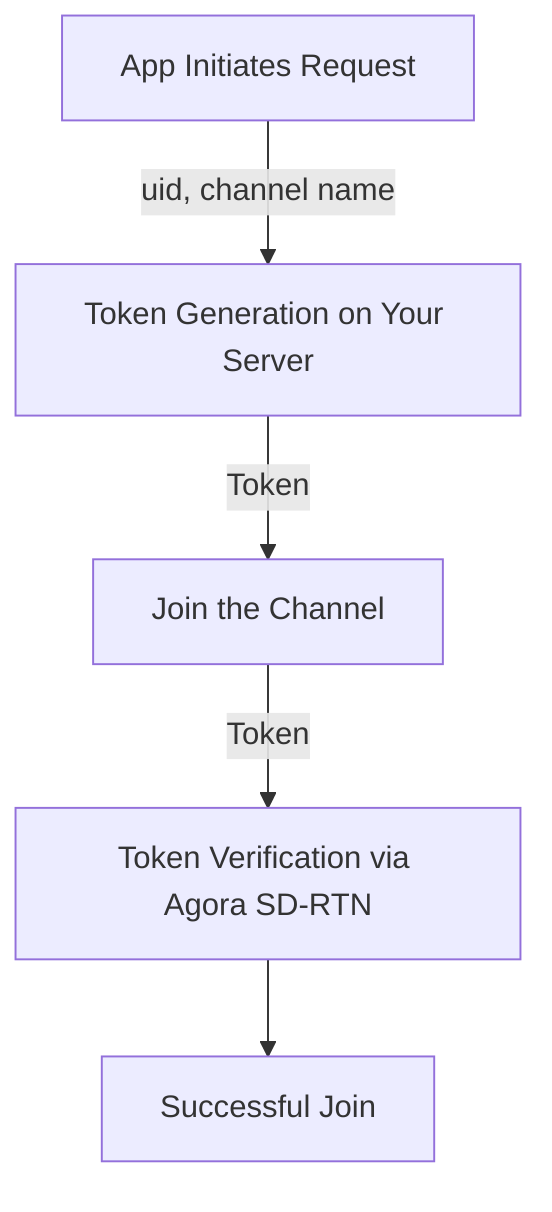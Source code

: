 flowchart TD
    A[App Initiates Request] -->|uid, channel name| B[Token Generation on Your Server]
    B -->|Token| C[Join the Channel]
    C -->|Token| D[Token Verification via Agora SD-RTN]
    D --> E[Successful Join]